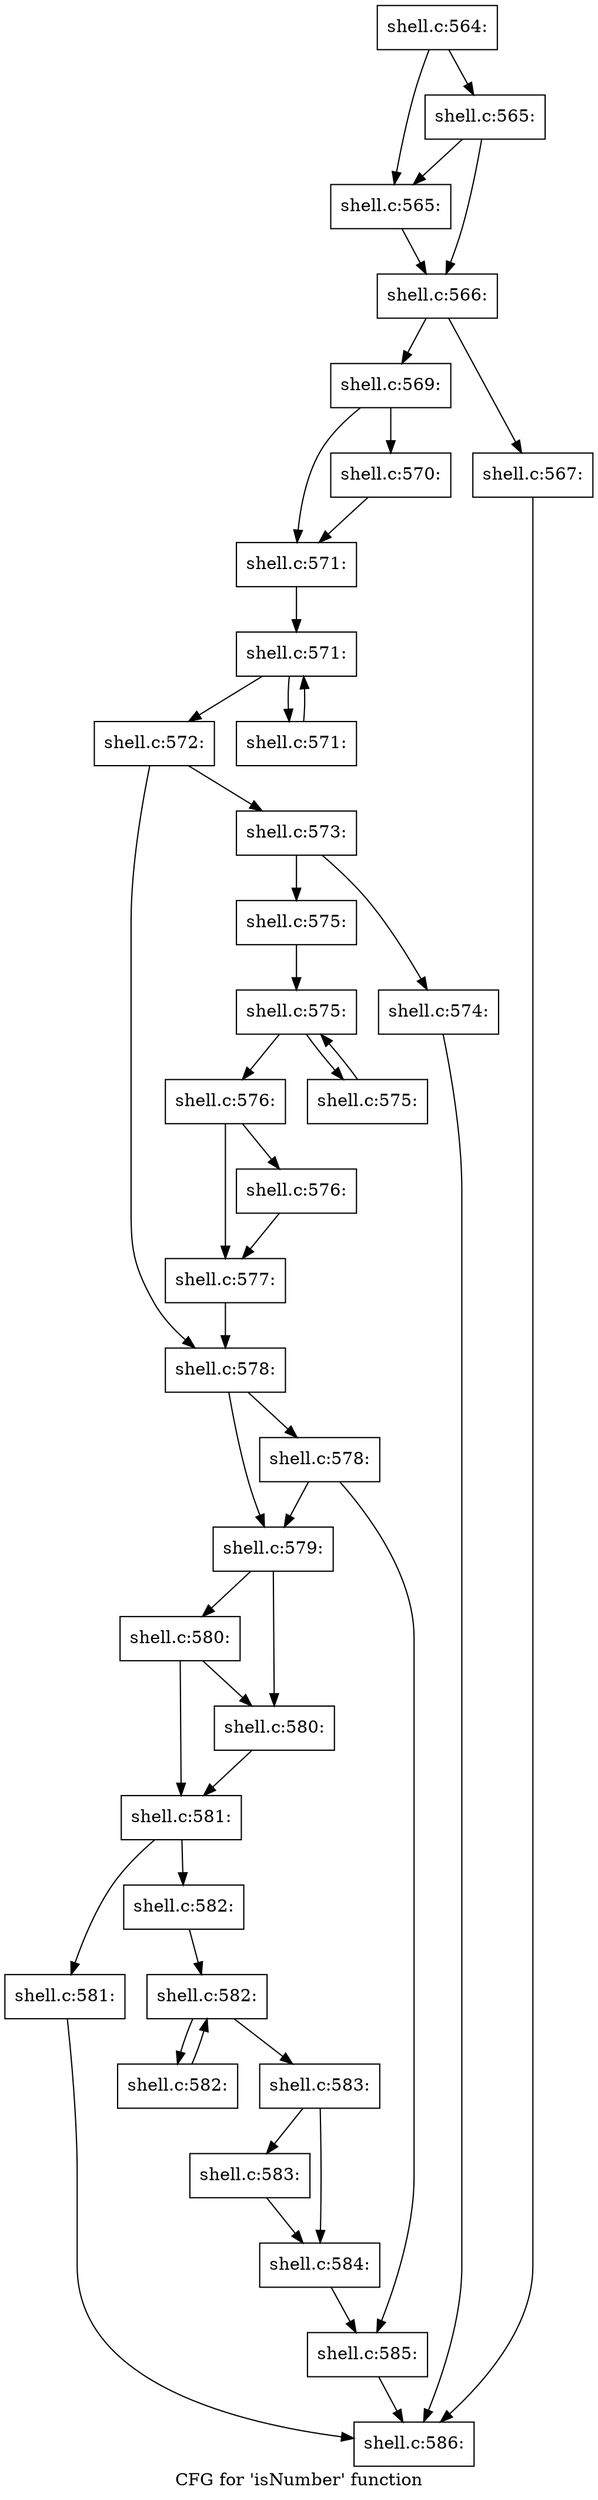 digraph "CFG for 'isNumber' function" {
	label="CFG for 'isNumber' function";

	Node0x56027729d330 [shape=record,label="{shell.c:564:}"];
	Node0x56027729d330 -> Node0x56027729fd60;
	Node0x56027729d330 -> Node0x5602772a0570;
	Node0x5602772a0570 [shape=record,label="{shell.c:565:}"];
	Node0x5602772a0570 -> Node0x56027729fd60;
	Node0x5602772a0570 -> Node0x5602772a0520;
	Node0x56027729fd60 [shape=record,label="{shell.c:565:}"];
	Node0x56027729fd60 -> Node0x5602772a0520;
	Node0x5602772a0520 [shape=record,label="{shell.c:566:}"];
	Node0x5602772a0520 -> Node0x5602772a0ed0;
	Node0x5602772a0520 -> Node0x5602772a0e80;
	Node0x5602772a0e80 [shape=record,label="{shell.c:567:}"];
	Node0x5602772a0e80 -> Node0x56027729d4b0;
	Node0x5602772a0ed0 [shape=record,label="{shell.c:569:}"];
	Node0x5602772a0ed0 -> Node0x5602772a19d0;
	Node0x5602772a0ed0 -> Node0x5602772a1a20;
	Node0x5602772a19d0 [shape=record,label="{shell.c:570:}"];
	Node0x5602772a19d0 -> Node0x5602772a1a20;
	Node0x5602772a1a20 [shape=record,label="{shell.c:571:}"];
	Node0x5602772a1a20 -> Node0x5602772a1eb0;
	Node0x5602772a1eb0 [shape=record,label="{shell.c:571:}"];
	Node0x5602772a1eb0 -> Node0x5602772a25e0;
	Node0x5602772a1eb0 -> Node0x5602772a2010;
	Node0x5602772a25e0 [shape=record,label="{shell.c:571:}"];
	Node0x5602772a25e0 -> Node0x5602772a1eb0;
	Node0x5602772a2010 [shape=record,label="{shell.c:572:}"];
	Node0x5602772a2010 -> Node0x5602772a2bd0;
	Node0x5602772a2010 -> Node0x5602772a2c20;
	Node0x5602772a2bd0 [shape=record,label="{shell.c:573:}"];
	Node0x5602772a2bd0 -> Node0x5602772a32b0;
	Node0x5602772a2bd0 -> Node0x5602772a3260;
	Node0x5602772a3260 [shape=record,label="{shell.c:574:}"];
	Node0x5602772a3260 -> Node0x56027729d4b0;
	Node0x5602772a32b0 [shape=record,label="{shell.c:575:}"];
	Node0x5602772a32b0 -> Node0x5602772a3a70;
	Node0x5602772a3a70 [shape=record,label="{shell.c:575:}"];
	Node0x5602772a3a70 -> Node0x5602772a4120;
	Node0x5602772a3a70 -> Node0x5602772a3bd0;
	Node0x5602772a4120 [shape=record,label="{shell.c:575:}"];
	Node0x5602772a4120 -> Node0x5602772a3a70;
	Node0x5602772a3bd0 [shape=record,label="{shell.c:576:}"];
	Node0x5602772a3bd0 -> Node0x5602772a4710;
	Node0x5602772a3bd0 -> Node0x5602772a4760;
	Node0x5602772a4710 [shape=record,label="{shell.c:576:}"];
	Node0x5602772a4710 -> Node0x5602772a4760;
	Node0x5602772a4760 [shape=record,label="{shell.c:577:}"];
	Node0x5602772a4760 -> Node0x5602772a2c20;
	Node0x5602772a2c20 [shape=record,label="{shell.c:578:}"];
	Node0x5602772a2c20 -> Node0x5602772a4cf0;
	Node0x5602772a2c20 -> Node0x5602772a4d90;
	Node0x5602772a4d90 [shape=record,label="{shell.c:578:}"];
	Node0x5602772a4d90 -> Node0x5602772a4cf0;
	Node0x5602772a4d90 -> Node0x5602772a4d40;
	Node0x5602772a4cf0 [shape=record,label="{shell.c:579:}"];
	Node0x5602772a4cf0 -> Node0x5602772a57c0;
	Node0x5602772a4cf0 -> Node0x5602772a5860;
	Node0x5602772a5860 [shape=record,label="{shell.c:580:}"];
	Node0x5602772a5860 -> Node0x5602772a57c0;
	Node0x5602772a5860 -> Node0x5602772a5810;
	Node0x5602772a57c0 [shape=record,label="{shell.c:580:}"];
	Node0x5602772a57c0 -> Node0x5602772a5810;
	Node0x5602772a5810 [shape=record,label="{shell.c:581:}"];
	Node0x5602772a5810 -> Node0x5602772a6310;
	Node0x5602772a5810 -> Node0x5602772a62c0;
	Node0x5602772a62c0 [shape=record,label="{shell.c:581:}"];
	Node0x5602772a62c0 -> Node0x56027729d4b0;
	Node0x5602772a6310 [shape=record,label="{shell.c:582:}"];
	Node0x5602772a6310 -> Node0x5602772a6ad0;
	Node0x5602772a6ad0 [shape=record,label="{shell.c:582:}"];
	Node0x5602772a6ad0 -> Node0x5602772a7180;
	Node0x5602772a6ad0 -> Node0x5602772a6c30;
	Node0x5602772a7180 [shape=record,label="{shell.c:582:}"];
	Node0x5602772a7180 -> Node0x5602772a6ad0;
	Node0x5602772a6c30 [shape=record,label="{shell.c:583:}"];
	Node0x5602772a6c30 -> Node0x5602772a7770;
	Node0x5602772a6c30 -> Node0x5602772a77c0;
	Node0x5602772a7770 [shape=record,label="{shell.c:583:}"];
	Node0x5602772a7770 -> Node0x5602772a77c0;
	Node0x5602772a77c0 [shape=record,label="{shell.c:584:}"];
	Node0x5602772a77c0 -> Node0x5602772a4d40;
	Node0x5602772a4d40 [shape=record,label="{shell.c:585:}"];
	Node0x5602772a4d40 -> Node0x56027729d4b0;
	Node0x56027729d4b0 [shape=record,label="{shell.c:586:}"];
}
